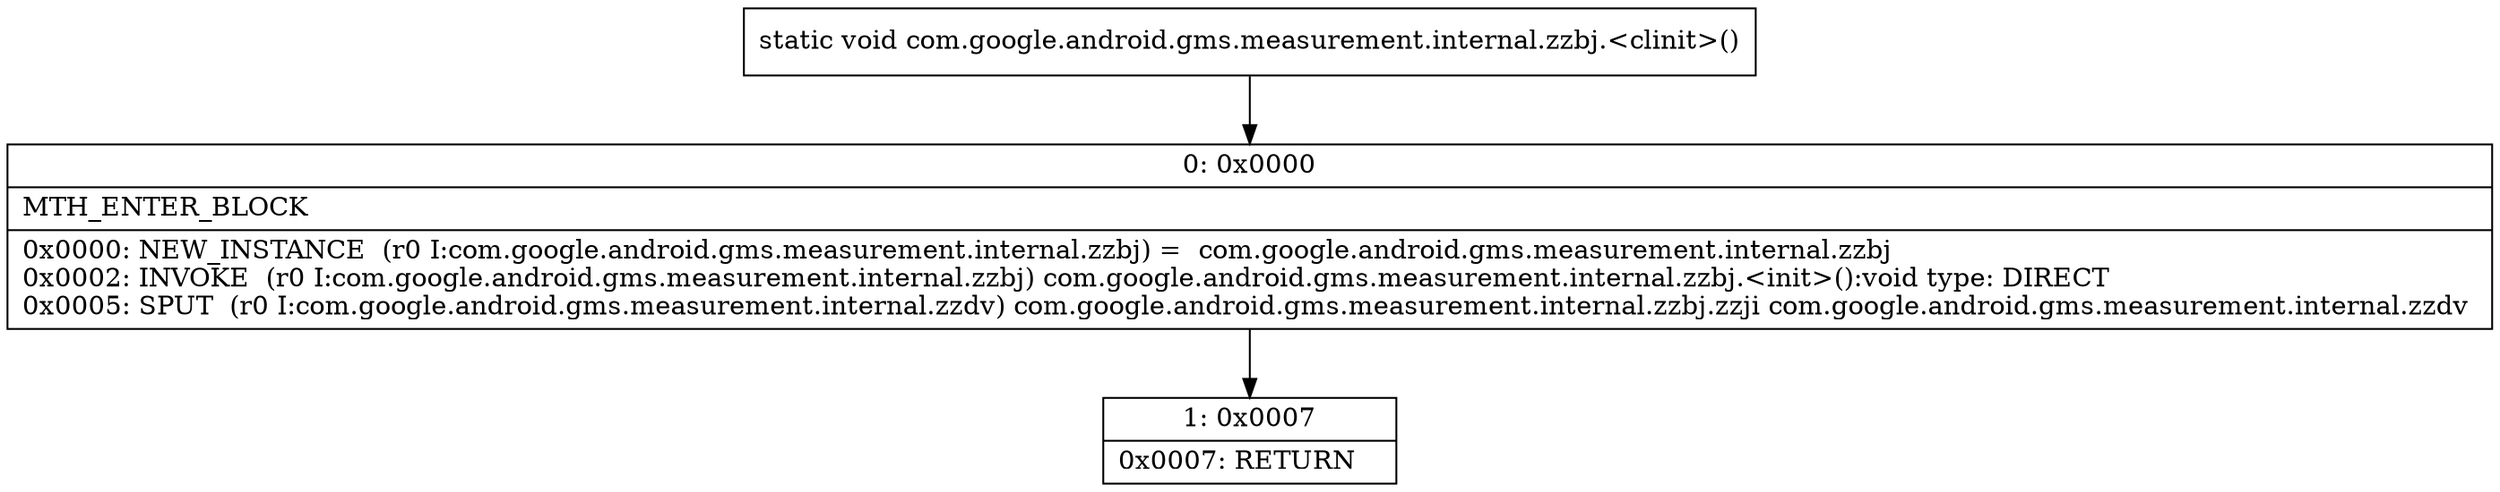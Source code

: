 digraph "CFG forcom.google.android.gms.measurement.internal.zzbj.\<clinit\>()V" {
Node_0 [shape=record,label="{0\:\ 0x0000|MTH_ENTER_BLOCK\l|0x0000: NEW_INSTANCE  (r0 I:com.google.android.gms.measurement.internal.zzbj) =  com.google.android.gms.measurement.internal.zzbj \l0x0002: INVOKE  (r0 I:com.google.android.gms.measurement.internal.zzbj) com.google.android.gms.measurement.internal.zzbj.\<init\>():void type: DIRECT \l0x0005: SPUT  (r0 I:com.google.android.gms.measurement.internal.zzdv) com.google.android.gms.measurement.internal.zzbj.zzji com.google.android.gms.measurement.internal.zzdv \l}"];
Node_1 [shape=record,label="{1\:\ 0x0007|0x0007: RETURN   \l}"];
MethodNode[shape=record,label="{static void com.google.android.gms.measurement.internal.zzbj.\<clinit\>() }"];
MethodNode -> Node_0;
Node_0 -> Node_1;
}

